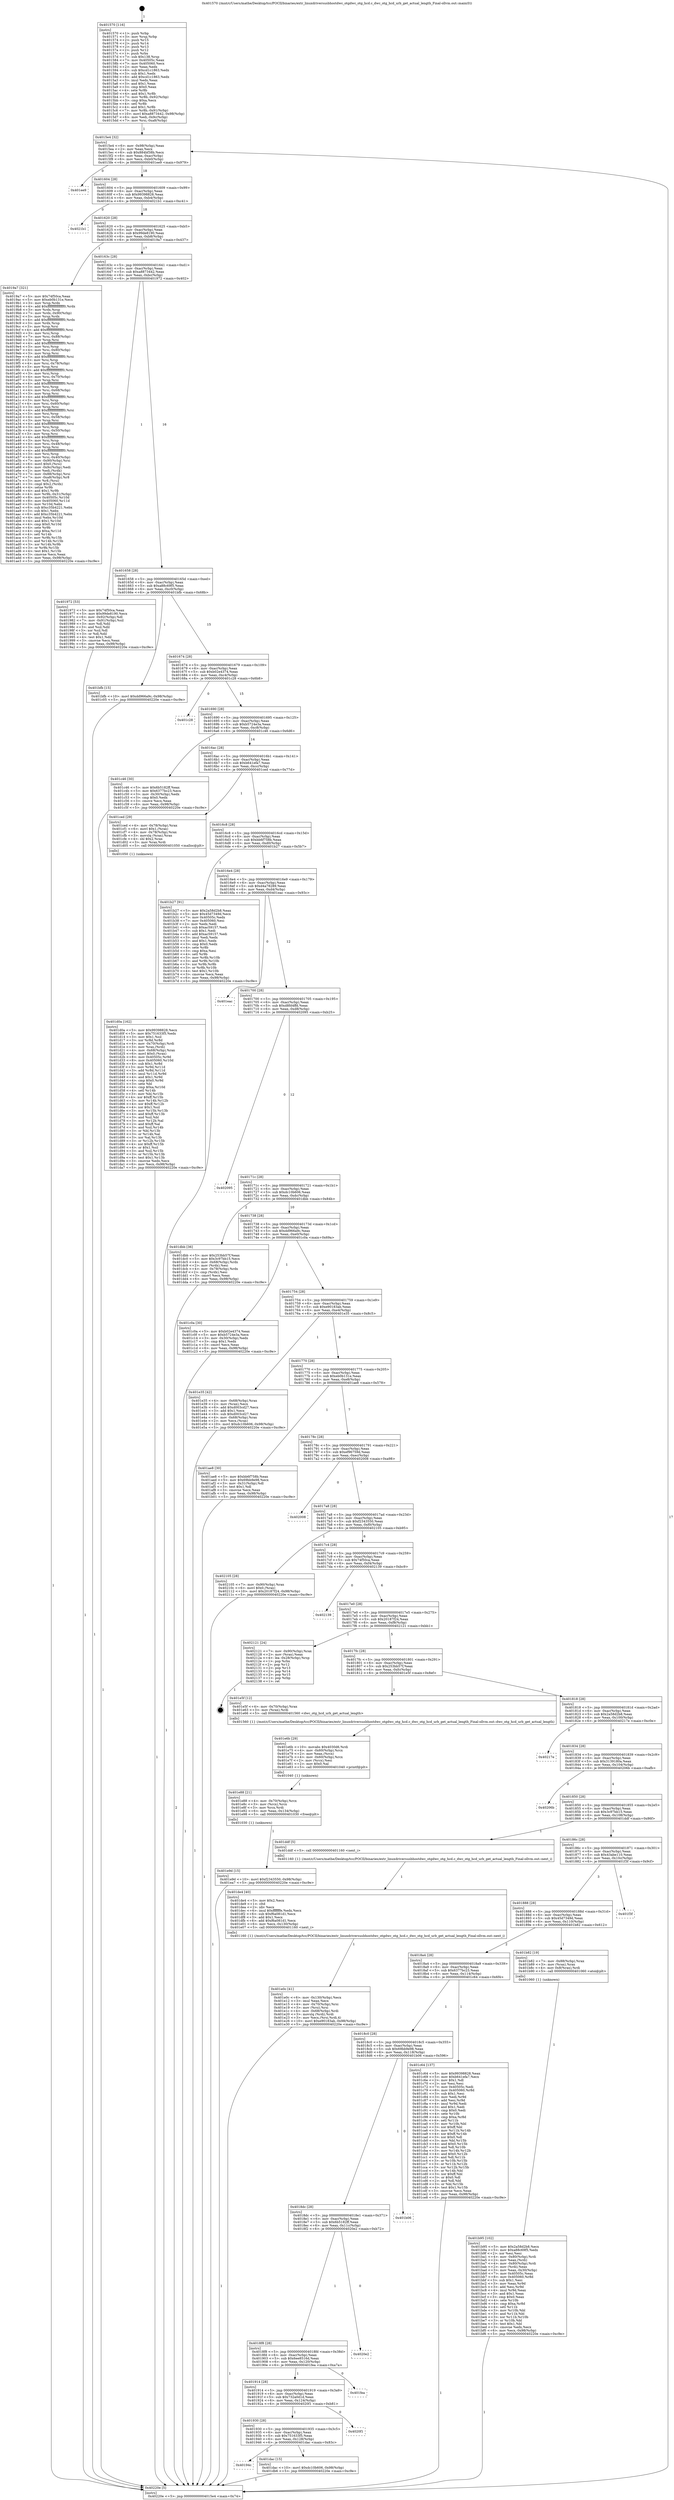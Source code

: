 digraph "0x401570" {
  label = "0x401570 (/mnt/c/Users/mathe/Desktop/tcc/POCII/binaries/extr_linuxdriversusbhostdwc_otgdwc_otg_hcd.c_dwc_otg_hcd_urb_get_actual_length_Final-ollvm.out::main(0))"
  labelloc = "t"
  node[shape=record]

  Entry [label="",width=0.3,height=0.3,shape=circle,fillcolor=black,style=filled]
  "0x4015e4" [label="{
     0x4015e4 [32]\l
     | [instrs]\l
     &nbsp;&nbsp;0x4015e4 \<+6\>: mov -0x98(%rbp),%eax\l
     &nbsp;&nbsp;0x4015ea \<+2\>: mov %eax,%ecx\l
     &nbsp;&nbsp;0x4015ec \<+6\>: sub $0x884bf38b,%ecx\l
     &nbsp;&nbsp;0x4015f2 \<+6\>: mov %eax,-0xac(%rbp)\l
     &nbsp;&nbsp;0x4015f8 \<+6\>: mov %ecx,-0xb0(%rbp)\l
     &nbsp;&nbsp;0x4015fe \<+6\>: je 0000000000401ee9 \<main+0x979\>\l
  }"]
  "0x401ee9" [label="{
     0x401ee9\l
  }", style=dashed]
  "0x401604" [label="{
     0x401604 [28]\l
     | [instrs]\l
     &nbsp;&nbsp;0x401604 \<+5\>: jmp 0000000000401609 \<main+0x99\>\l
     &nbsp;&nbsp;0x401609 \<+6\>: mov -0xac(%rbp),%eax\l
     &nbsp;&nbsp;0x40160f \<+5\>: sub $0x99398828,%eax\l
     &nbsp;&nbsp;0x401614 \<+6\>: mov %eax,-0xb4(%rbp)\l
     &nbsp;&nbsp;0x40161a \<+6\>: je 00000000004021b1 \<main+0xc41\>\l
  }"]
  Exit [label="",width=0.3,height=0.3,shape=circle,fillcolor=black,style=filled,peripheries=2]
  "0x4021b1" [label="{
     0x4021b1\l
  }", style=dashed]
  "0x401620" [label="{
     0x401620 [28]\l
     | [instrs]\l
     &nbsp;&nbsp;0x401620 \<+5\>: jmp 0000000000401625 \<main+0xb5\>\l
     &nbsp;&nbsp;0x401625 \<+6\>: mov -0xac(%rbp),%eax\l
     &nbsp;&nbsp;0x40162b \<+5\>: sub $0x99de8190,%eax\l
     &nbsp;&nbsp;0x401630 \<+6\>: mov %eax,-0xb8(%rbp)\l
     &nbsp;&nbsp;0x401636 \<+6\>: je 00000000004019a7 \<main+0x437\>\l
  }"]
  "0x401e9d" [label="{
     0x401e9d [15]\l
     | [instrs]\l
     &nbsp;&nbsp;0x401e9d \<+10\>: movl $0xf2343550,-0x98(%rbp)\l
     &nbsp;&nbsp;0x401ea7 \<+5\>: jmp 000000000040220e \<main+0xc9e\>\l
  }"]
  "0x4019a7" [label="{
     0x4019a7 [321]\l
     | [instrs]\l
     &nbsp;&nbsp;0x4019a7 \<+5\>: mov $0x74f50ca,%eax\l
     &nbsp;&nbsp;0x4019ac \<+5\>: mov $0xeb0b131e,%ecx\l
     &nbsp;&nbsp;0x4019b1 \<+3\>: mov %rsp,%rdx\l
     &nbsp;&nbsp;0x4019b4 \<+4\>: add $0xfffffffffffffff0,%rdx\l
     &nbsp;&nbsp;0x4019b8 \<+3\>: mov %rdx,%rsp\l
     &nbsp;&nbsp;0x4019bb \<+7\>: mov %rdx,-0x90(%rbp)\l
     &nbsp;&nbsp;0x4019c2 \<+3\>: mov %rsp,%rdx\l
     &nbsp;&nbsp;0x4019c5 \<+4\>: add $0xfffffffffffffff0,%rdx\l
     &nbsp;&nbsp;0x4019c9 \<+3\>: mov %rdx,%rsp\l
     &nbsp;&nbsp;0x4019cc \<+3\>: mov %rsp,%rsi\l
     &nbsp;&nbsp;0x4019cf \<+4\>: add $0xfffffffffffffff0,%rsi\l
     &nbsp;&nbsp;0x4019d3 \<+3\>: mov %rsi,%rsp\l
     &nbsp;&nbsp;0x4019d6 \<+7\>: mov %rsi,-0x88(%rbp)\l
     &nbsp;&nbsp;0x4019dd \<+3\>: mov %rsp,%rsi\l
     &nbsp;&nbsp;0x4019e0 \<+4\>: add $0xfffffffffffffff0,%rsi\l
     &nbsp;&nbsp;0x4019e4 \<+3\>: mov %rsi,%rsp\l
     &nbsp;&nbsp;0x4019e7 \<+4\>: mov %rsi,-0x80(%rbp)\l
     &nbsp;&nbsp;0x4019eb \<+3\>: mov %rsp,%rsi\l
     &nbsp;&nbsp;0x4019ee \<+4\>: add $0xfffffffffffffff0,%rsi\l
     &nbsp;&nbsp;0x4019f2 \<+3\>: mov %rsi,%rsp\l
     &nbsp;&nbsp;0x4019f5 \<+4\>: mov %rsi,-0x78(%rbp)\l
     &nbsp;&nbsp;0x4019f9 \<+3\>: mov %rsp,%rsi\l
     &nbsp;&nbsp;0x4019fc \<+4\>: add $0xfffffffffffffff0,%rsi\l
     &nbsp;&nbsp;0x401a00 \<+3\>: mov %rsi,%rsp\l
     &nbsp;&nbsp;0x401a03 \<+4\>: mov %rsi,-0x70(%rbp)\l
     &nbsp;&nbsp;0x401a07 \<+3\>: mov %rsp,%rsi\l
     &nbsp;&nbsp;0x401a0a \<+4\>: add $0xfffffffffffffff0,%rsi\l
     &nbsp;&nbsp;0x401a0e \<+3\>: mov %rsi,%rsp\l
     &nbsp;&nbsp;0x401a11 \<+4\>: mov %rsi,-0x68(%rbp)\l
     &nbsp;&nbsp;0x401a15 \<+3\>: mov %rsp,%rsi\l
     &nbsp;&nbsp;0x401a18 \<+4\>: add $0xfffffffffffffff0,%rsi\l
     &nbsp;&nbsp;0x401a1c \<+3\>: mov %rsi,%rsp\l
     &nbsp;&nbsp;0x401a1f \<+4\>: mov %rsi,-0x60(%rbp)\l
     &nbsp;&nbsp;0x401a23 \<+3\>: mov %rsp,%rsi\l
     &nbsp;&nbsp;0x401a26 \<+4\>: add $0xfffffffffffffff0,%rsi\l
     &nbsp;&nbsp;0x401a2a \<+3\>: mov %rsi,%rsp\l
     &nbsp;&nbsp;0x401a2d \<+4\>: mov %rsi,-0x58(%rbp)\l
     &nbsp;&nbsp;0x401a31 \<+3\>: mov %rsp,%rsi\l
     &nbsp;&nbsp;0x401a34 \<+4\>: add $0xfffffffffffffff0,%rsi\l
     &nbsp;&nbsp;0x401a38 \<+3\>: mov %rsi,%rsp\l
     &nbsp;&nbsp;0x401a3b \<+4\>: mov %rsi,-0x50(%rbp)\l
     &nbsp;&nbsp;0x401a3f \<+3\>: mov %rsp,%rsi\l
     &nbsp;&nbsp;0x401a42 \<+4\>: add $0xfffffffffffffff0,%rsi\l
     &nbsp;&nbsp;0x401a46 \<+3\>: mov %rsi,%rsp\l
     &nbsp;&nbsp;0x401a49 \<+4\>: mov %rsi,-0x48(%rbp)\l
     &nbsp;&nbsp;0x401a4d \<+3\>: mov %rsp,%rsi\l
     &nbsp;&nbsp;0x401a50 \<+4\>: add $0xfffffffffffffff0,%rsi\l
     &nbsp;&nbsp;0x401a54 \<+3\>: mov %rsi,%rsp\l
     &nbsp;&nbsp;0x401a57 \<+4\>: mov %rsi,-0x40(%rbp)\l
     &nbsp;&nbsp;0x401a5b \<+7\>: mov -0x90(%rbp),%rsi\l
     &nbsp;&nbsp;0x401a62 \<+6\>: movl $0x0,(%rsi)\l
     &nbsp;&nbsp;0x401a68 \<+6\>: mov -0x9c(%rbp),%edi\l
     &nbsp;&nbsp;0x401a6e \<+2\>: mov %edi,(%rdx)\l
     &nbsp;&nbsp;0x401a70 \<+7\>: mov -0x88(%rbp),%rsi\l
     &nbsp;&nbsp;0x401a77 \<+7\>: mov -0xa8(%rbp),%r8\l
     &nbsp;&nbsp;0x401a7e \<+3\>: mov %r8,(%rsi)\l
     &nbsp;&nbsp;0x401a81 \<+3\>: cmpl $0x2,(%rdx)\l
     &nbsp;&nbsp;0x401a84 \<+4\>: setne %r9b\l
     &nbsp;&nbsp;0x401a88 \<+4\>: and $0x1,%r9b\l
     &nbsp;&nbsp;0x401a8c \<+4\>: mov %r9b,-0x31(%rbp)\l
     &nbsp;&nbsp;0x401a90 \<+8\>: mov 0x40505c,%r10d\l
     &nbsp;&nbsp;0x401a98 \<+8\>: mov 0x405060,%r11d\l
     &nbsp;&nbsp;0x401aa0 \<+3\>: mov %r10d,%ebx\l
     &nbsp;&nbsp;0x401aa3 \<+6\>: sub $0xc35b4221,%ebx\l
     &nbsp;&nbsp;0x401aa9 \<+3\>: sub $0x1,%ebx\l
     &nbsp;&nbsp;0x401aac \<+6\>: add $0xc35b4221,%ebx\l
     &nbsp;&nbsp;0x401ab2 \<+4\>: imul %ebx,%r10d\l
     &nbsp;&nbsp;0x401ab6 \<+4\>: and $0x1,%r10d\l
     &nbsp;&nbsp;0x401aba \<+4\>: cmp $0x0,%r10d\l
     &nbsp;&nbsp;0x401abe \<+4\>: sete %r9b\l
     &nbsp;&nbsp;0x401ac2 \<+4\>: cmp $0xa,%r11d\l
     &nbsp;&nbsp;0x401ac6 \<+4\>: setl %r14b\l
     &nbsp;&nbsp;0x401aca \<+3\>: mov %r9b,%r15b\l
     &nbsp;&nbsp;0x401acd \<+3\>: and %r14b,%r15b\l
     &nbsp;&nbsp;0x401ad0 \<+3\>: xor %r14b,%r9b\l
     &nbsp;&nbsp;0x401ad3 \<+3\>: or %r9b,%r15b\l
     &nbsp;&nbsp;0x401ad6 \<+4\>: test $0x1,%r15b\l
     &nbsp;&nbsp;0x401ada \<+3\>: cmovne %ecx,%eax\l
     &nbsp;&nbsp;0x401add \<+6\>: mov %eax,-0x98(%rbp)\l
     &nbsp;&nbsp;0x401ae3 \<+5\>: jmp 000000000040220e \<main+0xc9e\>\l
  }"]
  "0x40163c" [label="{
     0x40163c [28]\l
     | [instrs]\l
     &nbsp;&nbsp;0x40163c \<+5\>: jmp 0000000000401641 \<main+0xd1\>\l
     &nbsp;&nbsp;0x401641 \<+6\>: mov -0xac(%rbp),%eax\l
     &nbsp;&nbsp;0x401647 \<+5\>: sub $0xa8873442,%eax\l
     &nbsp;&nbsp;0x40164c \<+6\>: mov %eax,-0xbc(%rbp)\l
     &nbsp;&nbsp;0x401652 \<+6\>: je 0000000000401972 \<main+0x402\>\l
  }"]
  "0x401e88" [label="{
     0x401e88 [21]\l
     | [instrs]\l
     &nbsp;&nbsp;0x401e88 \<+4\>: mov -0x70(%rbp),%rcx\l
     &nbsp;&nbsp;0x401e8c \<+3\>: mov (%rcx),%rcx\l
     &nbsp;&nbsp;0x401e8f \<+3\>: mov %rcx,%rdi\l
     &nbsp;&nbsp;0x401e92 \<+6\>: mov %eax,-0x134(%rbp)\l
     &nbsp;&nbsp;0x401e98 \<+5\>: call 0000000000401030 \<free@plt\>\l
     | [calls]\l
     &nbsp;&nbsp;0x401030 \{1\} (unknown)\l
  }"]
  "0x401972" [label="{
     0x401972 [53]\l
     | [instrs]\l
     &nbsp;&nbsp;0x401972 \<+5\>: mov $0x74f50ca,%eax\l
     &nbsp;&nbsp;0x401977 \<+5\>: mov $0x99de8190,%ecx\l
     &nbsp;&nbsp;0x40197c \<+6\>: mov -0x92(%rbp),%dl\l
     &nbsp;&nbsp;0x401982 \<+7\>: mov -0x91(%rbp),%sil\l
     &nbsp;&nbsp;0x401989 \<+3\>: mov %dl,%dil\l
     &nbsp;&nbsp;0x40198c \<+3\>: and %sil,%dil\l
     &nbsp;&nbsp;0x40198f \<+3\>: xor %sil,%dl\l
     &nbsp;&nbsp;0x401992 \<+3\>: or %dl,%dil\l
     &nbsp;&nbsp;0x401995 \<+4\>: test $0x1,%dil\l
     &nbsp;&nbsp;0x401999 \<+3\>: cmovne %ecx,%eax\l
     &nbsp;&nbsp;0x40199c \<+6\>: mov %eax,-0x98(%rbp)\l
     &nbsp;&nbsp;0x4019a2 \<+5\>: jmp 000000000040220e \<main+0xc9e\>\l
  }"]
  "0x401658" [label="{
     0x401658 [28]\l
     | [instrs]\l
     &nbsp;&nbsp;0x401658 \<+5\>: jmp 000000000040165d \<main+0xed\>\l
     &nbsp;&nbsp;0x40165d \<+6\>: mov -0xac(%rbp),%eax\l
     &nbsp;&nbsp;0x401663 \<+5\>: sub $0xa88c69f5,%eax\l
     &nbsp;&nbsp;0x401668 \<+6\>: mov %eax,-0xc0(%rbp)\l
     &nbsp;&nbsp;0x40166e \<+6\>: je 0000000000401bfb \<main+0x68b\>\l
  }"]
  "0x40220e" [label="{
     0x40220e [5]\l
     | [instrs]\l
     &nbsp;&nbsp;0x40220e \<+5\>: jmp 00000000004015e4 \<main+0x74\>\l
  }"]
  "0x401570" [label="{
     0x401570 [116]\l
     | [instrs]\l
     &nbsp;&nbsp;0x401570 \<+1\>: push %rbp\l
     &nbsp;&nbsp;0x401571 \<+3\>: mov %rsp,%rbp\l
     &nbsp;&nbsp;0x401574 \<+2\>: push %r15\l
     &nbsp;&nbsp;0x401576 \<+2\>: push %r14\l
     &nbsp;&nbsp;0x401578 \<+2\>: push %r13\l
     &nbsp;&nbsp;0x40157a \<+2\>: push %r12\l
     &nbsp;&nbsp;0x40157c \<+1\>: push %rbx\l
     &nbsp;&nbsp;0x40157d \<+7\>: sub $0x138,%rsp\l
     &nbsp;&nbsp;0x401584 \<+7\>: mov 0x40505c,%eax\l
     &nbsp;&nbsp;0x40158b \<+7\>: mov 0x405060,%ecx\l
     &nbsp;&nbsp;0x401592 \<+2\>: mov %eax,%edx\l
     &nbsp;&nbsp;0x401594 \<+6\>: sub $0xcd1c1863,%edx\l
     &nbsp;&nbsp;0x40159a \<+3\>: sub $0x1,%edx\l
     &nbsp;&nbsp;0x40159d \<+6\>: add $0xcd1c1863,%edx\l
     &nbsp;&nbsp;0x4015a3 \<+3\>: imul %edx,%eax\l
     &nbsp;&nbsp;0x4015a6 \<+3\>: and $0x1,%eax\l
     &nbsp;&nbsp;0x4015a9 \<+3\>: cmp $0x0,%eax\l
     &nbsp;&nbsp;0x4015ac \<+4\>: sete %r8b\l
     &nbsp;&nbsp;0x4015b0 \<+4\>: and $0x1,%r8b\l
     &nbsp;&nbsp;0x4015b4 \<+7\>: mov %r8b,-0x92(%rbp)\l
     &nbsp;&nbsp;0x4015bb \<+3\>: cmp $0xa,%ecx\l
     &nbsp;&nbsp;0x4015be \<+4\>: setl %r8b\l
     &nbsp;&nbsp;0x4015c2 \<+4\>: and $0x1,%r8b\l
     &nbsp;&nbsp;0x4015c6 \<+7\>: mov %r8b,-0x91(%rbp)\l
     &nbsp;&nbsp;0x4015cd \<+10\>: movl $0xa8873442,-0x98(%rbp)\l
     &nbsp;&nbsp;0x4015d7 \<+6\>: mov %edi,-0x9c(%rbp)\l
     &nbsp;&nbsp;0x4015dd \<+7\>: mov %rsi,-0xa8(%rbp)\l
  }"]
  "0x401e6b" [label="{
     0x401e6b [29]\l
     | [instrs]\l
     &nbsp;&nbsp;0x401e6b \<+10\>: movabs $0x4030d6,%rdi\l
     &nbsp;&nbsp;0x401e75 \<+4\>: mov -0x60(%rbp),%rcx\l
     &nbsp;&nbsp;0x401e79 \<+2\>: mov %eax,(%rcx)\l
     &nbsp;&nbsp;0x401e7b \<+4\>: mov -0x60(%rbp),%rcx\l
     &nbsp;&nbsp;0x401e7f \<+2\>: mov (%rcx),%esi\l
     &nbsp;&nbsp;0x401e81 \<+2\>: mov $0x0,%al\l
     &nbsp;&nbsp;0x401e83 \<+5\>: call 0000000000401040 \<printf@plt\>\l
     | [calls]\l
     &nbsp;&nbsp;0x401040 \{1\} (unknown)\l
  }"]
  "0x401e0c" [label="{
     0x401e0c [41]\l
     | [instrs]\l
     &nbsp;&nbsp;0x401e0c \<+6\>: mov -0x130(%rbp),%ecx\l
     &nbsp;&nbsp;0x401e12 \<+3\>: imul %eax,%ecx\l
     &nbsp;&nbsp;0x401e15 \<+4\>: mov -0x70(%rbp),%rsi\l
     &nbsp;&nbsp;0x401e19 \<+3\>: mov (%rsi),%rsi\l
     &nbsp;&nbsp;0x401e1c \<+4\>: mov -0x68(%rbp),%rdi\l
     &nbsp;&nbsp;0x401e20 \<+3\>: movslq (%rdi),%rdi\l
     &nbsp;&nbsp;0x401e23 \<+3\>: mov %ecx,(%rsi,%rdi,4)\l
     &nbsp;&nbsp;0x401e26 \<+10\>: movl $0xe90183ab,-0x98(%rbp)\l
     &nbsp;&nbsp;0x401e30 \<+5\>: jmp 000000000040220e \<main+0xc9e\>\l
  }"]
  "0x401bfb" [label="{
     0x401bfb [15]\l
     | [instrs]\l
     &nbsp;&nbsp;0x401bfb \<+10\>: movl $0xdd966a9c,-0x98(%rbp)\l
     &nbsp;&nbsp;0x401c05 \<+5\>: jmp 000000000040220e \<main+0xc9e\>\l
  }"]
  "0x401674" [label="{
     0x401674 [28]\l
     | [instrs]\l
     &nbsp;&nbsp;0x401674 \<+5\>: jmp 0000000000401679 \<main+0x109\>\l
     &nbsp;&nbsp;0x401679 \<+6\>: mov -0xac(%rbp),%eax\l
     &nbsp;&nbsp;0x40167f \<+5\>: sub $0xb02e4374,%eax\l
     &nbsp;&nbsp;0x401684 \<+6\>: mov %eax,-0xc4(%rbp)\l
     &nbsp;&nbsp;0x40168a \<+6\>: je 0000000000401c28 \<main+0x6b8\>\l
  }"]
  "0x401de4" [label="{
     0x401de4 [40]\l
     | [instrs]\l
     &nbsp;&nbsp;0x401de4 \<+5\>: mov $0x2,%ecx\l
     &nbsp;&nbsp;0x401de9 \<+1\>: cltd\l
     &nbsp;&nbsp;0x401dea \<+2\>: idiv %ecx\l
     &nbsp;&nbsp;0x401dec \<+6\>: imul $0xfffffffe,%edx,%ecx\l
     &nbsp;&nbsp;0x401df2 \<+6\>: sub $0xf6a081d1,%ecx\l
     &nbsp;&nbsp;0x401df8 \<+3\>: add $0x1,%ecx\l
     &nbsp;&nbsp;0x401dfb \<+6\>: add $0xf6a081d1,%ecx\l
     &nbsp;&nbsp;0x401e01 \<+6\>: mov %ecx,-0x130(%rbp)\l
     &nbsp;&nbsp;0x401e07 \<+5\>: call 0000000000401160 \<next_i\>\l
     | [calls]\l
     &nbsp;&nbsp;0x401160 \{1\} (/mnt/c/Users/mathe/Desktop/tcc/POCII/binaries/extr_linuxdriversusbhostdwc_otgdwc_otg_hcd.c_dwc_otg_hcd_urb_get_actual_length_Final-ollvm.out::next_i)\l
  }"]
  "0x401c28" [label="{
     0x401c28\l
  }", style=dashed]
  "0x401690" [label="{
     0x401690 [28]\l
     | [instrs]\l
     &nbsp;&nbsp;0x401690 \<+5\>: jmp 0000000000401695 \<main+0x125\>\l
     &nbsp;&nbsp;0x401695 \<+6\>: mov -0xac(%rbp),%eax\l
     &nbsp;&nbsp;0x40169b \<+5\>: sub $0xb5724e3a,%eax\l
     &nbsp;&nbsp;0x4016a0 \<+6\>: mov %eax,-0xc8(%rbp)\l
     &nbsp;&nbsp;0x4016a6 \<+6\>: je 0000000000401c46 \<main+0x6d6\>\l
  }"]
  "0x40194c" [label="{
     0x40194c\l
  }", style=dashed]
  "0x401c46" [label="{
     0x401c46 [30]\l
     | [instrs]\l
     &nbsp;&nbsp;0x401c46 \<+5\>: mov $0x6b5182ff,%eax\l
     &nbsp;&nbsp;0x401c4b \<+5\>: mov $0x6377bc23,%ecx\l
     &nbsp;&nbsp;0x401c50 \<+3\>: mov -0x30(%rbp),%edx\l
     &nbsp;&nbsp;0x401c53 \<+3\>: cmp $0x0,%edx\l
     &nbsp;&nbsp;0x401c56 \<+3\>: cmove %ecx,%eax\l
     &nbsp;&nbsp;0x401c59 \<+6\>: mov %eax,-0x98(%rbp)\l
     &nbsp;&nbsp;0x401c5f \<+5\>: jmp 000000000040220e \<main+0xc9e\>\l
  }"]
  "0x4016ac" [label="{
     0x4016ac [28]\l
     | [instrs]\l
     &nbsp;&nbsp;0x4016ac \<+5\>: jmp 00000000004016b1 \<main+0x141\>\l
     &nbsp;&nbsp;0x4016b1 \<+6\>: mov -0xac(%rbp),%eax\l
     &nbsp;&nbsp;0x4016b7 \<+5\>: sub $0xb641efa7,%eax\l
     &nbsp;&nbsp;0x4016bc \<+6\>: mov %eax,-0xcc(%rbp)\l
     &nbsp;&nbsp;0x4016c2 \<+6\>: je 0000000000401ced \<main+0x77d\>\l
  }"]
  "0x401dac" [label="{
     0x401dac [15]\l
     | [instrs]\l
     &nbsp;&nbsp;0x401dac \<+10\>: movl $0xdc10b606,-0x98(%rbp)\l
     &nbsp;&nbsp;0x401db6 \<+5\>: jmp 000000000040220e \<main+0xc9e\>\l
  }"]
  "0x401ced" [label="{
     0x401ced [29]\l
     | [instrs]\l
     &nbsp;&nbsp;0x401ced \<+4\>: mov -0x78(%rbp),%rax\l
     &nbsp;&nbsp;0x401cf1 \<+6\>: movl $0x1,(%rax)\l
     &nbsp;&nbsp;0x401cf7 \<+4\>: mov -0x78(%rbp),%rax\l
     &nbsp;&nbsp;0x401cfb \<+3\>: movslq (%rax),%rax\l
     &nbsp;&nbsp;0x401cfe \<+4\>: shl $0x2,%rax\l
     &nbsp;&nbsp;0x401d02 \<+3\>: mov %rax,%rdi\l
     &nbsp;&nbsp;0x401d05 \<+5\>: call 0000000000401050 \<malloc@plt\>\l
     | [calls]\l
     &nbsp;&nbsp;0x401050 \{1\} (unknown)\l
  }"]
  "0x4016c8" [label="{
     0x4016c8 [28]\l
     | [instrs]\l
     &nbsp;&nbsp;0x4016c8 \<+5\>: jmp 00000000004016cd \<main+0x15d\>\l
     &nbsp;&nbsp;0x4016cd \<+6\>: mov -0xac(%rbp),%eax\l
     &nbsp;&nbsp;0x4016d3 \<+5\>: sub $0xbb6f758b,%eax\l
     &nbsp;&nbsp;0x4016d8 \<+6\>: mov %eax,-0xd0(%rbp)\l
     &nbsp;&nbsp;0x4016de \<+6\>: je 0000000000401b27 \<main+0x5b7\>\l
  }"]
  "0x401930" [label="{
     0x401930 [28]\l
     | [instrs]\l
     &nbsp;&nbsp;0x401930 \<+5\>: jmp 0000000000401935 \<main+0x3c5\>\l
     &nbsp;&nbsp;0x401935 \<+6\>: mov -0xac(%rbp),%eax\l
     &nbsp;&nbsp;0x40193b \<+5\>: sub $0x751633f5,%eax\l
     &nbsp;&nbsp;0x401940 \<+6\>: mov %eax,-0x128(%rbp)\l
     &nbsp;&nbsp;0x401946 \<+6\>: je 0000000000401dac \<main+0x83c\>\l
  }"]
  "0x401b27" [label="{
     0x401b27 [91]\l
     | [instrs]\l
     &nbsp;&nbsp;0x401b27 \<+5\>: mov $0x2a58d2b8,%eax\l
     &nbsp;&nbsp;0x401b2c \<+5\>: mov $0x45d7349d,%ecx\l
     &nbsp;&nbsp;0x401b31 \<+7\>: mov 0x40505c,%edx\l
     &nbsp;&nbsp;0x401b38 \<+7\>: mov 0x405060,%esi\l
     &nbsp;&nbsp;0x401b3f \<+2\>: mov %edx,%edi\l
     &nbsp;&nbsp;0x401b41 \<+6\>: sub $0xac59157,%edi\l
     &nbsp;&nbsp;0x401b47 \<+3\>: sub $0x1,%edi\l
     &nbsp;&nbsp;0x401b4a \<+6\>: add $0xac59157,%edi\l
     &nbsp;&nbsp;0x401b50 \<+3\>: imul %edi,%edx\l
     &nbsp;&nbsp;0x401b53 \<+3\>: and $0x1,%edx\l
     &nbsp;&nbsp;0x401b56 \<+3\>: cmp $0x0,%edx\l
     &nbsp;&nbsp;0x401b59 \<+4\>: sete %r8b\l
     &nbsp;&nbsp;0x401b5d \<+3\>: cmp $0xa,%esi\l
     &nbsp;&nbsp;0x401b60 \<+4\>: setl %r9b\l
     &nbsp;&nbsp;0x401b64 \<+3\>: mov %r8b,%r10b\l
     &nbsp;&nbsp;0x401b67 \<+3\>: and %r9b,%r10b\l
     &nbsp;&nbsp;0x401b6a \<+3\>: xor %r9b,%r8b\l
     &nbsp;&nbsp;0x401b6d \<+3\>: or %r8b,%r10b\l
     &nbsp;&nbsp;0x401b70 \<+4\>: test $0x1,%r10b\l
     &nbsp;&nbsp;0x401b74 \<+3\>: cmovne %ecx,%eax\l
     &nbsp;&nbsp;0x401b77 \<+6\>: mov %eax,-0x98(%rbp)\l
     &nbsp;&nbsp;0x401b7d \<+5\>: jmp 000000000040220e \<main+0xc9e\>\l
  }"]
  "0x4016e4" [label="{
     0x4016e4 [28]\l
     | [instrs]\l
     &nbsp;&nbsp;0x4016e4 \<+5\>: jmp 00000000004016e9 \<main+0x179\>\l
     &nbsp;&nbsp;0x4016e9 \<+6\>: mov -0xac(%rbp),%eax\l
     &nbsp;&nbsp;0x4016ef \<+5\>: sub $0xd4a78289,%eax\l
     &nbsp;&nbsp;0x4016f4 \<+6\>: mov %eax,-0xd4(%rbp)\l
     &nbsp;&nbsp;0x4016fa \<+6\>: je 0000000000401eac \<main+0x93c\>\l
  }"]
  "0x4020f1" [label="{
     0x4020f1\l
  }", style=dashed]
  "0x401eac" [label="{
     0x401eac\l
  }", style=dashed]
  "0x401700" [label="{
     0x401700 [28]\l
     | [instrs]\l
     &nbsp;&nbsp;0x401700 \<+5\>: jmp 0000000000401705 \<main+0x195\>\l
     &nbsp;&nbsp;0x401705 \<+6\>: mov -0xac(%rbp),%eax\l
     &nbsp;&nbsp;0x40170b \<+5\>: sub $0xd8fd4ffd,%eax\l
     &nbsp;&nbsp;0x401710 \<+6\>: mov %eax,-0xd8(%rbp)\l
     &nbsp;&nbsp;0x401716 \<+6\>: je 0000000000402095 \<main+0xb25\>\l
  }"]
  "0x401914" [label="{
     0x401914 [28]\l
     | [instrs]\l
     &nbsp;&nbsp;0x401914 \<+5\>: jmp 0000000000401919 \<main+0x3a9\>\l
     &nbsp;&nbsp;0x401919 \<+6\>: mov -0xac(%rbp),%eax\l
     &nbsp;&nbsp;0x40191f \<+5\>: sub $0x732a0d1d,%eax\l
     &nbsp;&nbsp;0x401924 \<+6\>: mov %eax,-0x124(%rbp)\l
     &nbsp;&nbsp;0x40192a \<+6\>: je 00000000004020f1 \<main+0xb81\>\l
  }"]
  "0x402095" [label="{
     0x402095\l
  }", style=dashed]
  "0x40171c" [label="{
     0x40171c [28]\l
     | [instrs]\l
     &nbsp;&nbsp;0x40171c \<+5\>: jmp 0000000000401721 \<main+0x1b1\>\l
     &nbsp;&nbsp;0x401721 \<+6\>: mov -0xac(%rbp),%eax\l
     &nbsp;&nbsp;0x401727 \<+5\>: sub $0xdc10b606,%eax\l
     &nbsp;&nbsp;0x40172c \<+6\>: mov %eax,-0xdc(%rbp)\l
     &nbsp;&nbsp;0x401732 \<+6\>: je 0000000000401dbb \<main+0x84b\>\l
  }"]
  "0x401fea" [label="{
     0x401fea\l
  }", style=dashed]
  "0x401dbb" [label="{
     0x401dbb [36]\l
     | [instrs]\l
     &nbsp;&nbsp;0x401dbb \<+5\>: mov $0x253bb57f,%eax\l
     &nbsp;&nbsp;0x401dc0 \<+5\>: mov $0x3c97bb15,%ecx\l
     &nbsp;&nbsp;0x401dc5 \<+4\>: mov -0x68(%rbp),%rdx\l
     &nbsp;&nbsp;0x401dc9 \<+2\>: mov (%rdx),%esi\l
     &nbsp;&nbsp;0x401dcb \<+4\>: mov -0x78(%rbp),%rdx\l
     &nbsp;&nbsp;0x401dcf \<+2\>: cmp (%rdx),%esi\l
     &nbsp;&nbsp;0x401dd1 \<+3\>: cmovl %ecx,%eax\l
     &nbsp;&nbsp;0x401dd4 \<+6\>: mov %eax,-0x98(%rbp)\l
     &nbsp;&nbsp;0x401dda \<+5\>: jmp 000000000040220e \<main+0xc9e\>\l
  }"]
  "0x401738" [label="{
     0x401738 [28]\l
     | [instrs]\l
     &nbsp;&nbsp;0x401738 \<+5\>: jmp 000000000040173d \<main+0x1cd\>\l
     &nbsp;&nbsp;0x40173d \<+6\>: mov -0xac(%rbp),%eax\l
     &nbsp;&nbsp;0x401743 \<+5\>: sub $0xdd966a9c,%eax\l
     &nbsp;&nbsp;0x401748 \<+6\>: mov %eax,-0xe0(%rbp)\l
     &nbsp;&nbsp;0x40174e \<+6\>: je 0000000000401c0a \<main+0x69a\>\l
  }"]
  "0x4018f8" [label="{
     0x4018f8 [28]\l
     | [instrs]\l
     &nbsp;&nbsp;0x4018f8 \<+5\>: jmp 00000000004018fd \<main+0x38d\>\l
     &nbsp;&nbsp;0x4018fd \<+6\>: mov -0xac(%rbp),%eax\l
     &nbsp;&nbsp;0x401903 \<+5\>: sub $0x6ee8516d,%eax\l
     &nbsp;&nbsp;0x401908 \<+6\>: mov %eax,-0x120(%rbp)\l
     &nbsp;&nbsp;0x40190e \<+6\>: je 0000000000401fea \<main+0xa7a\>\l
  }"]
  "0x401c0a" [label="{
     0x401c0a [30]\l
     | [instrs]\l
     &nbsp;&nbsp;0x401c0a \<+5\>: mov $0xb02e4374,%eax\l
     &nbsp;&nbsp;0x401c0f \<+5\>: mov $0xb5724e3a,%ecx\l
     &nbsp;&nbsp;0x401c14 \<+3\>: mov -0x30(%rbp),%edx\l
     &nbsp;&nbsp;0x401c17 \<+3\>: cmp $0x1,%edx\l
     &nbsp;&nbsp;0x401c1a \<+3\>: cmovl %ecx,%eax\l
     &nbsp;&nbsp;0x401c1d \<+6\>: mov %eax,-0x98(%rbp)\l
     &nbsp;&nbsp;0x401c23 \<+5\>: jmp 000000000040220e \<main+0xc9e\>\l
  }"]
  "0x401754" [label="{
     0x401754 [28]\l
     | [instrs]\l
     &nbsp;&nbsp;0x401754 \<+5\>: jmp 0000000000401759 \<main+0x1e9\>\l
     &nbsp;&nbsp;0x401759 \<+6\>: mov -0xac(%rbp),%eax\l
     &nbsp;&nbsp;0x40175f \<+5\>: sub $0xe90183ab,%eax\l
     &nbsp;&nbsp;0x401764 \<+6\>: mov %eax,-0xe4(%rbp)\l
     &nbsp;&nbsp;0x40176a \<+6\>: je 0000000000401e35 \<main+0x8c5\>\l
  }"]
  "0x4020e2" [label="{
     0x4020e2\l
  }", style=dashed]
  "0x401e35" [label="{
     0x401e35 [42]\l
     | [instrs]\l
     &nbsp;&nbsp;0x401e35 \<+4\>: mov -0x68(%rbp),%rax\l
     &nbsp;&nbsp;0x401e39 \<+2\>: mov (%rax),%ecx\l
     &nbsp;&nbsp;0x401e3b \<+6\>: add $0xd003cd27,%ecx\l
     &nbsp;&nbsp;0x401e41 \<+3\>: add $0x1,%ecx\l
     &nbsp;&nbsp;0x401e44 \<+6\>: sub $0xd003cd27,%ecx\l
     &nbsp;&nbsp;0x401e4a \<+4\>: mov -0x68(%rbp),%rax\l
     &nbsp;&nbsp;0x401e4e \<+2\>: mov %ecx,(%rax)\l
     &nbsp;&nbsp;0x401e50 \<+10\>: movl $0xdc10b606,-0x98(%rbp)\l
     &nbsp;&nbsp;0x401e5a \<+5\>: jmp 000000000040220e \<main+0xc9e\>\l
  }"]
  "0x401770" [label="{
     0x401770 [28]\l
     | [instrs]\l
     &nbsp;&nbsp;0x401770 \<+5\>: jmp 0000000000401775 \<main+0x205\>\l
     &nbsp;&nbsp;0x401775 \<+6\>: mov -0xac(%rbp),%eax\l
     &nbsp;&nbsp;0x40177b \<+5\>: sub $0xeb0b131e,%eax\l
     &nbsp;&nbsp;0x401780 \<+6\>: mov %eax,-0xe8(%rbp)\l
     &nbsp;&nbsp;0x401786 \<+6\>: je 0000000000401ae8 \<main+0x578\>\l
  }"]
  "0x4018dc" [label="{
     0x4018dc [28]\l
     | [instrs]\l
     &nbsp;&nbsp;0x4018dc \<+5\>: jmp 00000000004018e1 \<main+0x371\>\l
     &nbsp;&nbsp;0x4018e1 \<+6\>: mov -0xac(%rbp),%eax\l
     &nbsp;&nbsp;0x4018e7 \<+5\>: sub $0x6b5182ff,%eax\l
     &nbsp;&nbsp;0x4018ec \<+6\>: mov %eax,-0x11c(%rbp)\l
     &nbsp;&nbsp;0x4018f2 \<+6\>: je 00000000004020e2 \<main+0xb72\>\l
  }"]
  "0x401ae8" [label="{
     0x401ae8 [30]\l
     | [instrs]\l
     &nbsp;&nbsp;0x401ae8 \<+5\>: mov $0xbb6f758b,%eax\l
     &nbsp;&nbsp;0x401aed \<+5\>: mov $0x69bb9e98,%ecx\l
     &nbsp;&nbsp;0x401af2 \<+3\>: mov -0x31(%rbp),%dl\l
     &nbsp;&nbsp;0x401af5 \<+3\>: test $0x1,%dl\l
     &nbsp;&nbsp;0x401af8 \<+3\>: cmovne %ecx,%eax\l
     &nbsp;&nbsp;0x401afb \<+6\>: mov %eax,-0x98(%rbp)\l
     &nbsp;&nbsp;0x401b01 \<+5\>: jmp 000000000040220e \<main+0xc9e\>\l
  }"]
  "0x40178c" [label="{
     0x40178c [28]\l
     | [instrs]\l
     &nbsp;&nbsp;0x40178c \<+5\>: jmp 0000000000401791 \<main+0x221\>\l
     &nbsp;&nbsp;0x401791 \<+6\>: mov -0xac(%rbp),%eax\l
     &nbsp;&nbsp;0x401797 \<+5\>: sub $0xef96759d,%eax\l
     &nbsp;&nbsp;0x40179c \<+6\>: mov %eax,-0xec(%rbp)\l
     &nbsp;&nbsp;0x4017a2 \<+6\>: je 0000000000402008 \<main+0xa98\>\l
  }"]
  "0x401b06" [label="{
     0x401b06\l
  }", style=dashed]
  "0x402008" [label="{
     0x402008\l
  }", style=dashed]
  "0x4017a8" [label="{
     0x4017a8 [28]\l
     | [instrs]\l
     &nbsp;&nbsp;0x4017a8 \<+5\>: jmp 00000000004017ad \<main+0x23d\>\l
     &nbsp;&nbsp;0x4017ad \<+6\>: mov -0xac(%rbp),%eax\l
     &nbsp;&nbsp;0x4017b3 \<+5\>: sub $0xf2343550,%eax\l
     &nbsp;&nbsp;0x4017b8 \<+6\>: mov %eax,-0xf0(%rbp)\l
     &nbsp;&nbsp;0x4017be \<+6\>: je 0000000000402105 \<main+0xb95\>\l
  }"]
  "0x401d0a" [label="{
     0x401d0a [162]\l
     | [instrs]\l
     &nbsp;&nbsp;0x401d0a \<+5\>: mov $0x99398828,%ecx\l
     &nbsp;&nbsp;0x401d0f \<+5\>: mov $0x751633f5,%edx\l
     &nbsp;&nbsp;0x401d14 \<+3\>: mov $0x1,%sil\l
     &nbsp;&nbsp;0x401d17 \<+3\>: xor %r8d,%r8d\l
     &nbsp;&nbsp;0x401d1a \<+4\>: mov -0x70(%rbp),%rdi\l
     &nbsp;&nbsp;0x401d1e \<+3\>: mov %rax,(%rdi)\l
     &nbsp;&nbsp;0x401d21 \<+4\>: mov -0x68(%rbp),%rax\l
     &nbsp;&nbsp;0x401d25 \<+6\>: movl $0x0,(%rax)\l
     &nbsp;&nbsp;0x401d2b \<+8\>: mov 0x40505c,%r9d\l
     &nbsp;&nbsp;0x401d33 \<+8\>: mov 0x405060,%r10d\l
     &nbsp;&nbsp;0x401d3b \<+4\>: sub $0x1,%r8d\l
     &nbsp;&nbsp;0x401d3f \<+3\>: mov %r9d,%r11d\l
     &nbsp;&nbsp;0x401d42 \<+3\>: add %r8d,%r11d\l
     &nbsp;&nbsp;0x401d45 \<+4\>: imul %r11d,%r9d\l
     &nbsp;&nbsp;0x401d49 \<+4\>: and $0x1,%r9d\l
     &nbsp;&nbsp;0x401d4d \<+4\>: cmp $0x0,%r9d\l
     &nbsp;&nbsp;0x401d51 \<+3\>: sete %bl\l
     &nbsp;&nbsp;0x401d54 \<+4\>: cmp $0xa,%r10d\l
     &nbsp;&nbsp;0x401d58 \<+4\>: setl %r14b\l
     &nbsp;&nbsp;0x401d5c \<+3\>: mov %bl,%r15b\l
     &nbsp;&nbsp;0x401d5f \<+4\>: xor $0xff,%r15b\l
     &nbsp;&nbsp;0x401d63 \<+3\>: mov %r14b,%r12b\l
     &nbsp;&nbsp;0x401d66 \<+4\>: xor $0xff,%r12b\l
     &nbsp;&nbsp;0x401d6a \<+4\>: xor $0x1,%sil\l
     &nbsp;&nbsp;0x401d6e \<+3\>: mov %r15b,%r13b\l
     &nbsp;&nbsp;0x401d71 \<+4\>: and $0xff,%r13b\l
     &nbsp;&nbsp;0x401d75 \<+3\>: and %sil,%bl\l
     &nbsp;&nbsp;0x401d78 \<+3\>: mov %r12b,%al\l
     &nbsp;&nbsp;0x401d7b \<+2\>: and $0xff,%al\l
     &nbsp;&nbsp;0x401d7d \<+3\>: and %sil,%r14b\l
     &nbsp;&nbsp;0x401d80 \<+3\>: or %bl,%r13b\l
     &nbsp;&nbsp;0x401d83 \<+3\>: or %r14b,%al\l
     &nbsp;&nbsp;0x401d86 \<+3\>: xor %al,%r13b\l
     &nbsp;&nbsp;0x401d89 \<+3\>: or %r12b,%r15b\l
     &nbsp;&nbsp;0x401d8c \<+4\>: xor $0xff,%r15b\l
     &nbsp;&nbsp;0x401d90 \<+4\>: or $0x1,%sil\l
     &nbsp;&nbsp;0x401d94 \<+3\>: and %sil,%r15b\l
     &nbsp;&nbsp;0x401d97 \<+3\>: or %r15b,%r13b\l
     &nbsp;&nbsp;0x401d9a \<+4\>: test $0x1,%r13b\l
     &nbsp;&nbsp;0x401d9e \<+3\>: cmovne %edx,%ecx\l
     &nbsp;&nbsp;0x401da1 \<+6\>: mov %ecx,-0x98(%rbp)\l
     &nbsp;&nbsp;0x401da7 \<+5\>: jmp 000000000040220e \<main+0xc9e\>\l
  }"]
  "0x402105" [label="{
     0x402105 [28]\l
     | [instrs]\l
     &nbsp;&nbsp;0x402105 \<+7\>: mov -0x90(%rbp),%rax\l
     &nbsp;&nbsp;0x40210c \<+6\>: movl $0x0,(%rax)\l
     &nbsp;&nbsp;0x402112 \<+10\>: movl $0x20187f24,-0x98(%rbp)\l
     &nbsp;&nbsp;0x40211c \<+5\>: jmp 000000000040220e \<main+0xc9e\>\l
  }"]
  "0x4017c4" [label="{
     0x4017c4 [28]\l
     | [instrs]\l
     &nbsp;&nbsp;0x4017c4 \<+5\>: jmp 00000000004017c9 \<main+0x259\>\l
     &nbsp;&nbsp;0x4017c9 \<+6\>: mov -0xac(%rbp),%eax\l
     &nbsp;&nbsp;0x4017cf \<+5\>: sub $0x74f50ca,%eax\l
     &nbsp;&nbsp;0x4017d4 \<+6\>: mov %eax,-0xf4(%rbp)\l
     &nbsp;&nbsp;0x4017da \<+6\>: je 0000000000402139 \<main+0xbc9\>\l
  }"]
  "0x4018c0" [label="{
     0x4018c0 [28]\l
     | [instrs]\l
     &nbsp;&nbsp;0x4018c0 \<+5\>: jmp 00000000004018c5 \<main+0x355\>\l
     &nbsp;&nbsp;0x4018c5 \<+6\>: mov -0xac(%rbp),%eax\l
     &nbsp;&nbsp;0x4018cb \<+5\>: sub $0x69bb9e98,%eax\l
     &nbsp;&nbsp;0x4018d0 \<+6\>: mov %eax,-0x118(%rbp)\l
     &nbsp;&nbsp;0x4018d6 \<+6\>: je 0000000000401b06 \<main+0x596\>\l
  }"]
  "0x402139" [label="{
     0x402139\l
  }", style=dashed]
  "0x4017e0" [label="{
     0x4017e0 [28]\l
     | [instrs]\l
     &nbsp;&nbsp;0x4017e0 \<+5\>: jmp 00000000004017e5 \<main+0x275\>\l
     &nbsp;&nbsp;0x4017e5 \<+6\>: mov -0xac(%rbp),%eax\l
     &nbsp;&nbsp;0x4017eb \<+5\>: sub $0x20187f24,%eax\l
     &nbsp;&nbsp;0x4017f0 \<+6\>: mov %eax,-0xf8(%rbp)\l
     &nbsp;&nbsp;0x4017f6 \<+6\>: je 0000000000402121 \<main+0xbb1\>\l
  }"]
  "0x401c64" [label="{
     0x401c64 [137]\l
     | [instrs]\l
     &nbsp;&nbsp;0x401c64 \<+5\>: mov $0x99398828,%eax\l
     &nbsp;&nbsp;0x401c69 \<+5\>: mov $0xb641efa7,%ecx\l
     &nbsp;&nbsp;0x401c6e \<+2\>: mov $0x1,%dl\l
     &nbsp;&nbsp;0x401c70 \<+2\>: xor %esi,%esi\l
     &nbsp;&nbsp;0x401c72 \<+7\>: mov 0x40505c,%edi\l
     &nbsp;&nbsp;0x401c79 \<+8\>: mov 0x405060,%r8d\l
     &nbsp;&nbsp;0x401c81 \<+3\>: sub $0x1,%esi\l
     &nbsp;&nbsp;0x401c84 \<+3\>: mov %edi,%r9d\l
     &nbsp;&nbsp;0x401c87 \<+3\>: add %esi,%r9d\l
     &nbsp;&nbsp;0x401c8a \<+4\>: imul %r9d,%edi\l
     &nbsp;&nbsp;0x401c8e \<+3\>: and $0x1,%edi\l
     &nbsp;&nbsp;0x401c91 \<+3\>: cmp $0x0,%edi\l
     &nbsp;&nbsp;0x401c94 \<+4\>: sete %r10b\l
     &nbsp;&nbsp;0x401c98 \<+4\>: cmp $0xa,%r8d\l
     &nbsp;&nbsp;0x401c9c \<+4\>: setl %r11b\l
     &nbsp;&nbsp;0x401ca0 \<+3\>: mov %r10b,%bl\l
     &nbsp;&nbsp;0x401ca3 \<+3\>: xor $0xff,%bl\l
     &nbsp;&nbsp;0x401ca6 \<+3\>: mov %r11b,%r14b\l
     &nbsp;&nbsp;0x401ca9 \<+4\>: xor $0xff,%r14b\l
     &nbsp;&nbsp;0x401cad \<+3\>: xor $0x0,%dl\l
     &nbsp;&nbsp;0x401cb0 \<+3\>: mov %bl,%r15b\l
     &nbsp;&nbsp;0x401cb3 \<+4\>: and $0x0,%r15b\l
     &nbsp;&nbsp;0x401cb7 \<+3\>: and %dl,%r10b\l
     &nbsp;&nbsp;0x401cba \<+3\>: mov %r14b,%r12b\l
     &nbsp;&nbsp;0x401cbd \<+4\>: and $0x0,%r12b\l
     &nbsp;&nbsp;0x401cc1 \<+3\>: and %dl,%r11b\l
     &nbsp;&nbsp;0x401cc4 \<+3\>: or %r10b,%r15b\l
     &nbsp;&nbsp;0x401cc7 \<+3\>: or %r11b,%r12b\l
     &nbsp;&nbsp;0x401cca \<+3\>: xor %r12b,%r15b\l
     &nbsp;&nbsp;0x401ccd \<+3\>: or %r14b,%bl\l
     &nbsp;&nbsp;0x401cd0 \<+3\>: xor $0xff,%bl\l
     &nbsp;&nbsp;0x401cd3 \<+3\>: or $0x0,%dl\l
     &nbsp;&nbsp;0x401cd6 \<+2\>: and %dl,%bl\l
     &nbsp;&nbsp;0x401cd8 \<+3\>: or %bl,%r15b\l
     &nbsp;&nbsp;0x401cdb \<+4\>: test $0x1,%r15b\l
     &nbsp;&nbsp;0x401cdf \<+3\>: cmovne %ecx,%eax\l
     &nbsp;&nbsp;0x401ce2 \<+6\>: mov %eax,-0x98(%rbp)\l
     &nbsp;&nbsp;0x401ce8 \<+5\>: jmp 000000000040220e \<main+0xc9e\>\l
  }"]
  "0x402121" [label="{
     0x402121 [24]\l
     | [instrs]\l
     &nbsp;&nbsp;0x402121 \<+7\>: mov -0x90(%rbp),%rax\l
     &nbsp;&nbsp;0x402128 \<+2\>: mov (%rax),%eax\l
     &nbsp;&nbsp;0x40212a \<+4\>: lea -0x28(%rbp),%rsp\l
     &nbsp;&nbsp;0x40212e \<+1\>: pop %rbx\l
     &nbsp;&nbsp;0x40212f \<+2\>: pop %r12\l
     &nbsp;&nbsp;0x402131 \<+2\>: pop %r13\l
     &nbsp;&nbsp;0x402133 \<+2\>: pop %r14\l
     &nbsp;&nbsp;0x402135 \<+2\>: pop %r15\l
     &nbsp;&nbsp;0x402137 \<+1\>: pop %rbp\l
     &nbsp;&nbsp;0x402138 \<+1\>: ret\l
  }"]
  "0x4017fc" [label="{
     0x4017fc [28]\l
     | [instrs]\l
     &nbsp;&nbsp;0x4017fc \<+5\>: jmp 0000000000401801 \<main+0x291\>\l
     &nbsp;&nbsp;0x401801 \<+6\>: mov -0xac(%rbp),%eax\l
     &nbsp;&nbsp;0x401807 \<+5\>: sub $0x253bb57f,%eax\l
     &nbsp;&nbsp;0x40180c \<+6\>: mov %eax,-0xfc(%rbp)\l
     &nbsp;&nbsp;0x401812 \<+6\>: je 0000000000401e5f \<main+0x8ef\>\l
  }"]
  "0x401b95" [label="{
     0x401b95 [102]\l
     | [instrs]\l
     &nbsp;&nbsp;0x401b95 \<+5\>: mov $0x2a58d2b8,%ecx\l
     &nbsp;&nbsp;0x401b9a \<+5\>: mov $0xa88c69f5,%edx\l
     &nbsp;&nbsp;0x401b9f \<+2\>: xor %esi,%esi\l
     &nbsp;&nbsp;0x401ba1 \<+4\>: mov -0x80(%rbp),%rdi\l
     &nbsp;&nbsp;0x401ba5 \<+2\>: mov %eax,(%rdi)\l
     &nbsp;&nbsp;0x401ba7 \<+4\>: mov -0x80(%rbp),%rdi\l
     &nbsp;&nbsp;0x401bab \<+2\>: mov (%rdi),%eax\l
     &nbsp;&nbsp;0x401bad \<+3\>: mov %eax,-0x30(%rbp)\l
     &nbsp;&nbsp;0x401bb0 \<+7\>: mov 0x40505c,%eax\l
     &nbsp;&nbsp;0x401bb7 \<+8\>: mov 0x405060,%r8d\l
     &nbsp;&nbsp;0x401bbf \<+3\>: sub $0x1,%esi\l
     &nbsp;&nbsp;0x401bc2 \<+3\>: mov %eax,%r9d\l
     &nbsp;&nbsp;0x401bc5 \<+3\>: add %esi,%r9d\l
     &nbsp;&nbsp;0x401bc8 \<+4\>: imul %r9d,%eax\l
     &nbsp;&nbsp;0x401bcc \<+3\>: and $0x1,%eax\l
     &nbsp;&nbsp;0x401bcf \<+3\>: cmp $0x0,%eax\l
     &nbsp;&nbsp;0x401bd2 \<+4\>: sete %r10b\l
     &nbsp;&nbsp;0x401bd6 \<+4\>: cmp $0xa,%r8d\l
     &nbsp;&nbsp;0x401bda \<+4\>: setl %r11b\l
     &nbsp;&nbsp;0x401bde \<+3\>: mov %r10b,%bl\l
     &nbsp;&nbsp;0x401be1 \<+3\>: and %r11b,%bl\l
     &nbsp;&nbsp;0x401be4 \<+3\>: xor %r11b,%r10b\l
     &nbsp;&nbsp;0x401be7 \<+3\>: or %r10b,%bl\l
     &nbsp;&nbsp;0x401bea \<+3\>: test $0x1,%bl\l
     &nbsp;&nbsp;0x401bed \<+3\>: cmovne %edx,%ecx\l
     &nbsp;&nbsp;0x401bf0 \<+6\>: mov %ecx,-0x98(%rbp)\l
     &nbsp;&nbsp;0x401bf6 \<+5\>: jmp 000000000040220e \<main+0xc9e\>\l
  }"]
  "0x401e5f" [label="{
     0x401e5f [12]\l
     | [instrs]\l
     &nbsp;&nbsp;0x401e5f \<+4\>: mov -0x70(%rbp),%rax\l
     &nbsp;&nbsp;0x401e63 \<+3\>: mov (%rax),%rdi\l
     &nbsp;&nbsp;0x401e66 \<+5\>: call 0000000000401560 \<dwc_otg_hcd_urb_get_actual_length\>\l
     | [calls]\l
     &nbsp;&nbsp;0x401560 \{1\} (/mnt/c/Users/mathe/Desktop/tcc/POCII/binaries/extr_linuxdriversusbhostdwc_otgdwc_otg_hcd.c_dwc_otg_hcd_urb_get_actual_length_Final-ollvm.out::dwc_otg_hcd_urb_get_actual_length)\l
  }"]
  "0x401818" [label="{
     0x401818 [28]\l
     | [instrs]\l
     &nbsp;&nbsp;0x401818 \<+5\>: jmp 000000000040181d \<main+0x2ad\>\l
     &nbsp;&nbsp;0x40181d \<+6\>: mov -0xac(%rbp),%eax\l
     &nbsp;&nbsp;0x401823 \<+5\>: sub $0x2a58d2b8,%eax\l
     &nbsp;&nbsp;0x401828 \<+6\>: mov %eax,-0x100(%rbp)\l
     &nbsp;&nbsp;0x40182e \<+6\>: je 000000000040217e \<main+0xc0e\>\l
  }"]
  "0x4018a4" [label="{
     0x4018a4 [28]\l
     | [instrs]\l
     &nbsp;&nbsp;0x4018a4 \<+5\>: jmp 00000000004018a9 \<main+0x339\>\l
     &nbsp;&nbsp;0x4018a9 \<+6\>: mov -0xac(%rbp),%eax\l
     &nbsp;&nbsp;0x4018af \<+5\>: sub $0x6377bc23,%eax\l
     &nbsp;&nbsp;0x4018b4 \<+6\>: mov %eax,-0x114(%rbp)\l
     &nbsp;&nbsp;0x4018ba \<+6\>: je 0000000000401c64 \<main+0x6f4\>\l
  }"]
  "0x40217e" [label="{
     0x40217e\l
  }", style=dashed]
  "0x401834" [label="{
     0x401834 [28]\l
     | [instrs]\l
     &nbsp;&nbsp;0x401834 \<+5\>: jmp 0000000000401839 \<main+0x2c9\>\l
     &nbsp;&nbsp;0x401839 \<+6\>: mov -0xac(%rbp),%eax\l
     &nbsp;&nbsp;0x40183f \<+5\>: sub $0x3139180a,%eax\l
     &nbsp;&nbsp;0x401844 \<+6\>: mov %eax,-0x104(%rbp)\l
     &nbsp;&nbsp;0x40184a \<+6\>: je 000000000040206b \<main+0xafb\>\l
  }"]
  "0x401b82" [label="{
     0x401b82 [19]\l
     | [instrs]\l
     &nbsp;&nbsp;0x401b82 \<+7\>: mov -0x88(%rbp),%rax\l
     &nbsp;&nbsp;0x401b89 \<+3\>: mov (%rax),%rax\l
     &nbsp;&nbsp;0x401b8c \<+4\>: mov 0x8(%rax),%rdi\l
     &nbsp;&nbsp;0x401b90 \<+5\>: call 0000000000401060 \<atoi@plt\>\l
     | [calls]\l
     &nbsp;&nbsp;0x401060 \{1\} (unknown)\l
  }"]
  "0x40206b" [label="{
     0x40206b\l
  }", style=dashed]
  "0x401850" [label="{
     0x401850 [28]\l
     | [instrs]\l
     &nbsp;&nbsp;0x401850 \<+5\>: jmp 0000000000401855 \<main+0x2e5\>\l
     &nbsp;&nbsp;0x401855 \<+6\>: mov -0xac(%rbp),%eax\l
     &nbsp;&nbsp;0x40185b \<+5\>: sub $0x3c97bb15,%eax\l
     &nbsp;&nbsp;0x401860 \<+6\>: mov %eax,-0x108(%rbp)\l
     &nbsp;&nbsp;0x401866 \<+6\>: je 0000000000401ddf \<main+0x86f\>\l
  }"]
  "0x401888" [label="{
     0x401888 [28]\l
     | [instrs]\l
     &nbsp;&nbsp;0x401888 \<+5\>: jmp 000000000040188d \<main+0x31d\>\l
     &nbsp;&nbsp;0x40188d \<+6\>: mov -0xac(%rbp),%eax\l
     &nbsp;&nbsp;0x401893 \<+5\>: sub $0x45d7349d,%eax\l
     &nbsp;&nbsp;0x401898 \<+6\>: mov %eax,-0x110(%rbp)\l
     &nbsp;&nbsp;0x40189e \<+6\>: je 0000000000401b82 \<main+0x612\>\l
  }"]
  "0x401ddf" [label="{
     0x401ddf [5]\l
     | [instrs]\l
     &nbsp;&nbsp;0x401ddf \<+5\>: call 0000000000401160 \<next_i\>\l
     | [calls]\l
     &nbsp;&nbsp;0x401160 \{1\} (/mnt/c/Users/mathe/Desktop/tcc/POCII/binaries/extr_linuxdriversusbhostdwc_otgdwc_otg_hcd.c_dwc_otg_hcd_urb_get_actual_length_Final-ollvm.out::next_i)\l
  }"]
  "0x40186c" [label="{
     0x40186c [28]\l
     | [instrs]\l
     &nbsp;&nbsp;0x40186c \<+5\>: jmp 0000000000401871 \<main+0x301\>\l
     &nbsp;&nbsp;0x401871 \<+6\>: mov -0xac(%rbp),%eax\l
     &nbsp;&nbsp;0x401877 \<+5\>: sub $0x43abe110,%eax\l
     &nbsp;&nbsp;0x40187c \<+6\>: mov %eax,-0x10c(%rbp)\l
     &nbsp;&nbsp;0x401882 \<+6\>: je 0000000000401f3f \<main+0x9cf\>\l
  }"]
  "0x401f3f" [label="{
     0x401f3f\l
  }", style=dashed]
  Entry -> "0x401570" [label=" 1"]
  "0x4015e4" -> "0x401ee9" [label=" 0"]
  "0x4015e4" -> "0x401604" [label=" 18"]
  "0x402121" -> Exit [label=" 1"]
  "0x401604" -> "0x4021b1" [label=" 0"]
  "0x401604" -> "0x401620" [label=" 18"]
  "0x402105" -> "0x40220e" [label=" 1"]
  "0x401620" -> "0x4019a7" [label=" 1"]
  "0x401620" -> "0x40163c" [label=" 17"]
  "0x401e9d" -> "0x40220e" [label=" 1"]
  "0x40163c" -> "0x401972" [label=" 1"]
  "0x40163c" -> "0x401658" [label=" 16"]
  "0x401972" -> "0x40220e" [label=" 1"]
  "0x401570" -> "0x4015e4" [label=" 1"]
  "0x40220e" -> "0x4015e4" [label=" 17"]
  "0x401e88" -> "0x401e9d" [label=" 1"]
  "0x4019a7" -> "0x40220e" [label=" 1"]
  "0x401e6b" -> "0x401e88" [label=" 1"]
  "0x401658" -> "0x401bfb" [label=" 1"]
  "0x401658" -> "0x401674" [label=" 15"]
  "0x401e5f" -> "0x401e6b" [label=" 1"]
  "0x401674" -> "0x401c28" [label=" 0"]
  "0x401674" -> "0x401690" [label=" 15"]
  "0x401e35" -> "0x40220e" [label=" 1"]
  "0x401690" -> "0x401c46" [label=" 1"]
  "0x401690" -> "0x4016ac" [label=" 14"]
  "0x401e0c" -> "0x40220e" [label=" 1"]
  "0x4016ac" -> "0x401ced" [label=" 1"]
  "0x4016ac" -> "0x4016c8" [label=" 13"]
  "0x401de4" -> "0x401e0c" [label=" 1"]
  "0x4016c8" -> "0x401b27" [label=" 1"]
  "0x4016c8" -> "0x4016e4" [label=" 12"]
  "0x401dbb" -> "0x40220e" [label=" 2"]
  "0x4016e4" -> "0x401eac" [label=" 0"]
  "0x4016e4" -> "0x401700" [label=" 12"]
  "0x401dac" -> "0x40220e" [label=" 1"]
  "0x401700" -> "0x402095" [label=" 0"]
  "0x401700" -> "0x40171c" [label=" 12"]
  "0x401930" -> "0x401dac" [label=" 1"]
  "0x40171c" -> "0x401dbb" [label=" 2"]
  "0x40171c" -> "0x401738" [label=" 10"]
  "0x401ddf" -> "0x401de4" [label=" 1"]
  "0x401738" -> "0x401c0a" [label=" 1"]
  "0x401738" -> "0x401754" [label=" 9"]
  "0x401914" -> "0x4020f1" [label=" 0"]
  "0x401754" -> "0x401e35" [label=" 1"]
  "0x401754" -> "0x401770" [label=" 8"]
  "0x401930" -> "0x40194c" [label=" 0"]
  "0x401770" -> "0x401ae8" [label=" 1"]
  "0x401770" -> "0x40178c" [label=" 7"]
  "0x401ae8" -> "0x40220e" [label=" 1"]
  "0x401b27" -> "0x40220e" [label=" 1"]
  "0x4018f8" -> "0x401fea" [label=" 0"]
  "0x40178c" -> "0x402008" [label=" 0"]
  "0x40178c" -> "0x4017a8" [label=" 7"]
  "0x401914" -> "0x401930" [label=" 1"]
  "0x4017a8" -> "0x402105" [label=" 1"]
  "0x4017a8" -> "0x4017c4" [label=" 6"]
  "0x4018dc" -> "0x4020e2" [label=" 0"]
  "0x4017c4" -> "0x402139" [label=" 0"]
  "0x4017c4" -> "0x4017e0" [label=" 6"]
  "0x4018f8" -> "0x401914" [label=" 1"]
  "0x4017e0" -> "0x402121" [label=" 1"]
  "0x4017e0" -> "0x4017fc" [label=" 5"]
  "0x4018c0" -> "0x4018dc" [label=" 1"]
  "0x4017fc" -> "0x401e5f" [label=" 1"]
  "0x4017fc" -> "0x401818" [label=" 4"]
  "0x4018dc" -> "0x4018f8" [label=" 1"]
  "0x401818" -> "0x40217e" [label=" 0"]
  "0x401818" -> "0x401834" [label=" 4"]
  "0x401d0a" -> "0x40220e" [label=" 1"]
  "0x401834" -> "0x40206b" [label=" 0"]
  "0x401834" -> "0x401850" [label=" 4"]
  "0x401ced" -> "0x401d0a" [label=" 1"]
  "0x401850" -> "0x401ddf" [label=" 1"]
  "0x401850" -> "0x40186c" [label=" 3"]
  "0x4018a4" -> "0x4018c0" [label=" 1"]
  "0x40186c" -> "0x401f3f" [label=" 0"]
  "0x40186c" -> "0x401888" [label=" 3"]
  "0x401c64" -> "0x40220e" [label=" 1"]
  "0x401888" -> "0x401b82" [label=" 1"]
  "0x401888" -> "0x4018a4" [label=" 2"]
  "0x401b82" -> "0x401b95" [label=" 1"]
  "0x401b95" -> "0x40220e" [label=" 1"]
  "0x401bfb" -> "0x40220e" [label=" 1"]
  "0x401c0a" -> "0x40220e" [label=" 1"]
  "0x401c46" -> "0x40220e" [label=" 1"]
  "0x4018c0" -> "0x401b06" [label=" 0"]
  "0x4018a4" -> "0x401c64" [label=" 1"]
}
